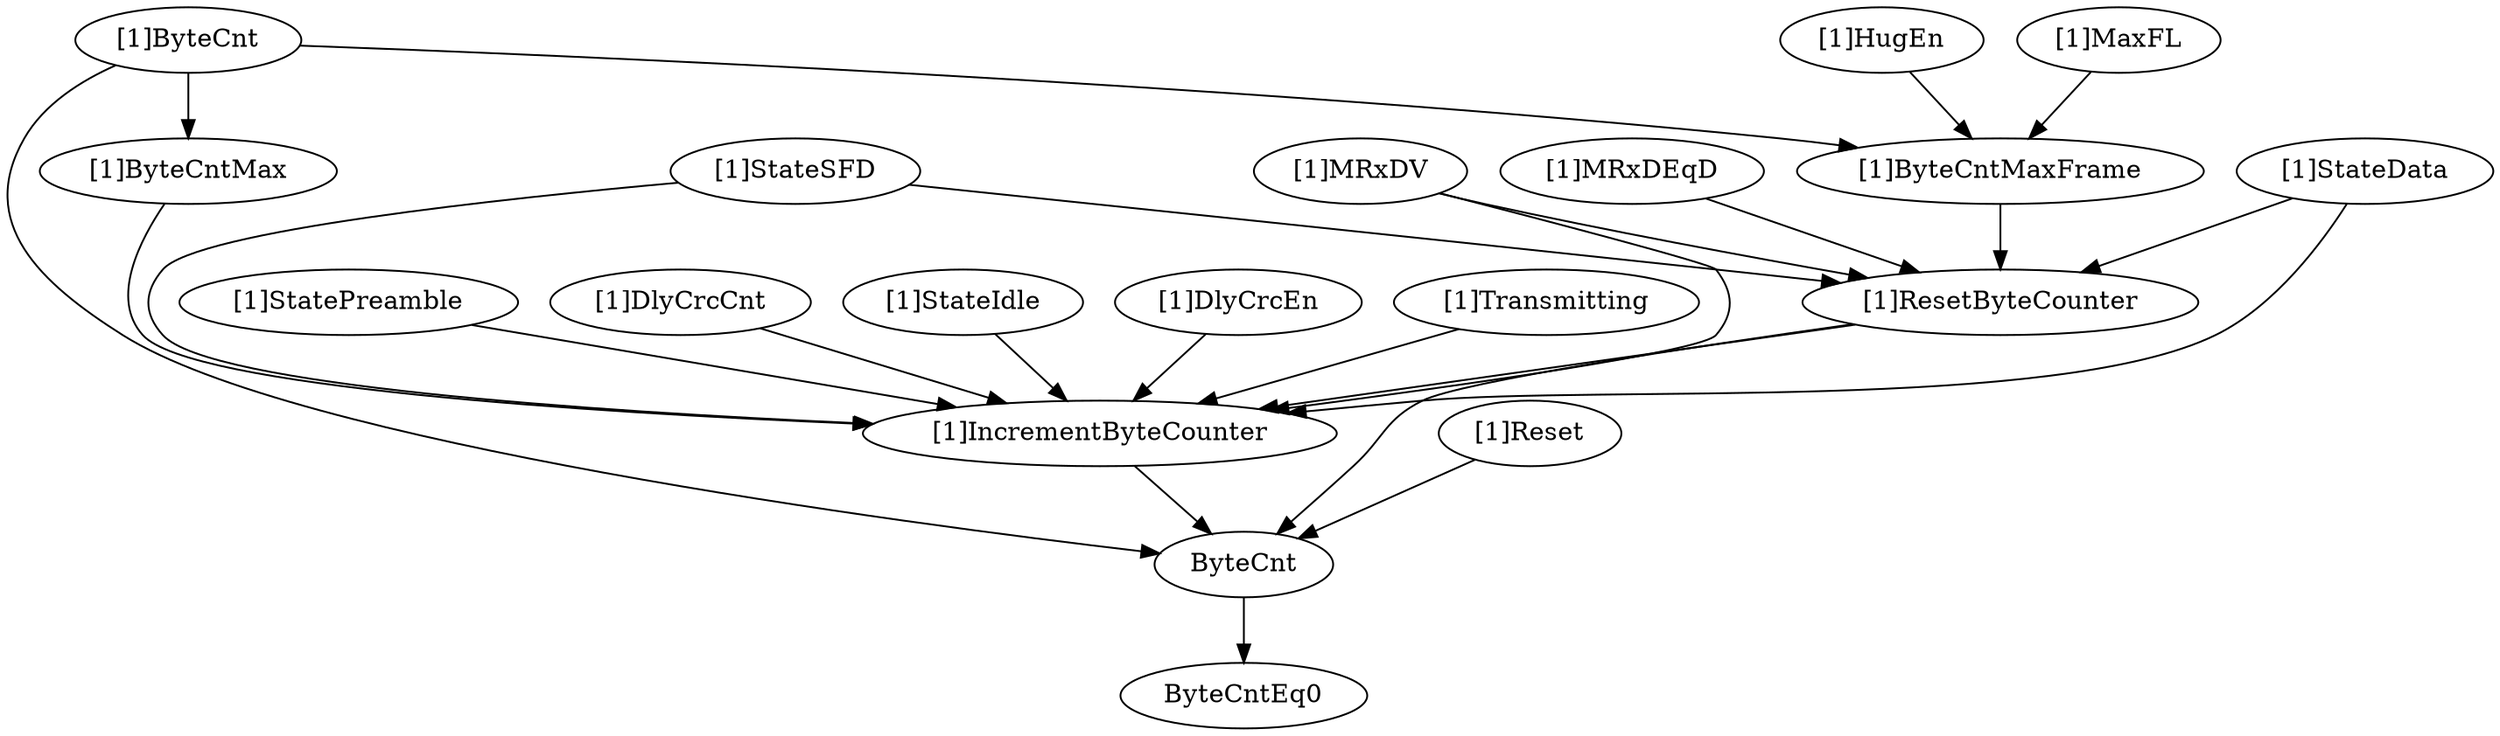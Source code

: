 strict digraph "" {
	"[1]Transmitting"	 [complexity=14,
		importance=0.179289025741,
		rank=0.0128063589815];
	"[1]IncrementByteCounter"	 [complexity=3,
		importance=0.161684060681,
		rank=0.0538946868938];
	"[1]Transmitting" -> "[1]IncrementByteCounter";
	ByteCnt	 [complexity=2,
		importance=0.093420580345,
		rank=0.0467102901725];
	"[1]IncrementByteCounter" -> ByteCnt;
	"[1]ByteCntMax"	 [complexity=14,
		importance=0.181734764176,
		rank=0.012981054584];
	"[1]ByteCntMax" -> "[1]IncrementByteCounter";
	"[1]StatePreamble"	 [complexity=14,
		importance=0.179289025741,
		rank=0.0128063589815];
	"[1]StatePreamble" -> "[1]IncrementByteCounter";
	"[1]ByteCnt"	 [complexity=16,
		importance=0.255104641026,
		rank=0.0159440400642];
	"[1]ByteCnt" -> "[1]ByteCntMax";
	"[1]ByteCntMaxFrame"	 [complexity=20,
		importance=0.248976836233,
		rank=0.0124488418117];
	"[1]ByteCnt" -> "[1]ByteCntMaxFrame";
	"[1]ByteCnt" -> ByteCnt;
	"[1]StateData"	 [complexity=20,
		importance=0.228925999178,
		rank=0.0114462999589];
	"[1]StateData" -> "[1]IncrementByteCounter";
	"[1]ResetByteCounter"	 [complexity=14,
		importance=0.211321034118,
		rank=0.0150943595798];
	"[1]StateData" -> "[1]ResetByteCounter";
	"[1]DlyCrcCnt"	 [complexity=14,
		importance=0.211985139881,
		rank=0.0151417957058];
	"[1]DlyCrcCnt" -> "[1]IncrementByteCounter";
	"[1]HugEn"	 [complexity=24,
		importance=0.266581801293,
		rank=0.0111075750539];
	"[1]HugEn" -> "[1]ByteCntMaxFrame";
	"[1]MaxFL"	 [complexity=24,
		importance=0.266581801293,
		rank=0.0111075750539];
	"[1]MaxFL" -> "[1]ByteCntMaxFrame";
	"[1]StateIdle"	 [complexity=14,
		importance=0.179289025741,
		rank=0.0128063589815];
	"[1]StateIdle" -> "[1]IncrementByteCounter";
	"[1]ResetByteCounter" -> "[1]IncrementByteCounter";
	"[1]ResetByteCounter" -> ByteCnt;
	"[1]MRxDEqD"	 [complexity=20,
		importance=0.228925999178,
		rank=0.0114462999589];
	"[1]MRxDEqD" -> "[1]ResetByteCounter";
	"[1]ByteCntMaxFrame" -> "[1]ResetByteCounter";
	"[1]Reset"	 [complexity=3,
		importance=0.297866706095,
		rank=0.0992889020317];
	"[1]Reset" -> ByteCnt;
	"[1]StateSFD"	 [complexity=20,
		importance=0.228925999178,
		rank=0.0114462999589];
	"[1]StateSFD" -> "[1]IncrementByteCounter";
	"[1]StateSFD" -> "[1]ResetByteCounter";
	ByteCntEq0	 [complexity=0,
		importance=0.0200507034942,
		rank=0.0];
	ByteCnt -> ByteCntEq0;
	"[1]MRxDV"	 [complexity=20,
		importance=0.228925999178,
		rank=0.0114462999589];
	"[1]MRxDV" -> "[1]IncrementByteCounter";
	"[1]MRxDV" -> "[1]ResetByteCounter";
	"[1]DlyCrcEn"	 [complexity=14,
		importance=0.179289025741,
		rank=0.0128063589815];
	"[1]DlyCrcEn" -> "[1]IncrementByteCounter";
}
